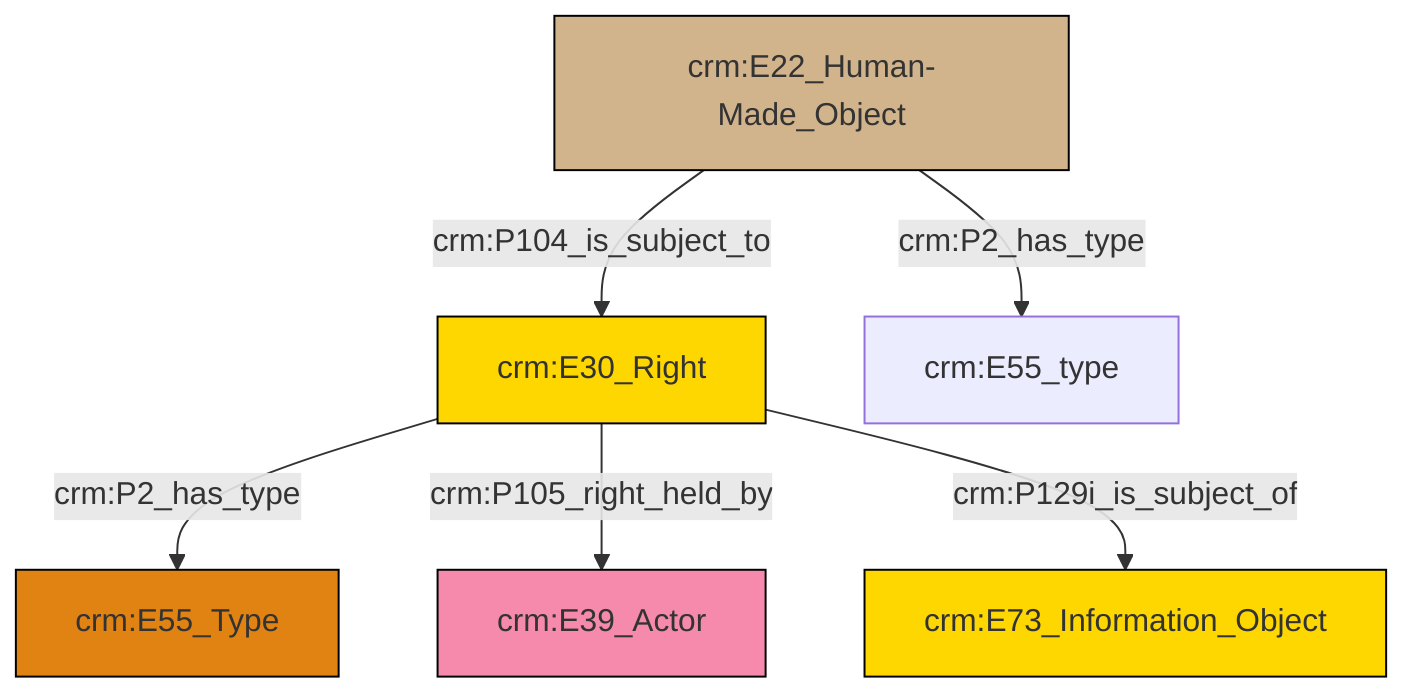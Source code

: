 graph TD
classDef Literal fill:#f2f2f2,stroke:#000000;
classDef CRM_Entity fill:#FFFFFF,stroke:#000000;
classDef Temporal_Entity fill:#00C9E6, stroke:#000000;
classDef Type fill:#E18312, stroke:#000000;
classDef Time-Span fill:#2C9C91, stroke:#000000;
classDef Appellation fill:#FFEB7F, stroke:#000000;
classDef Place fill:#008836, stroke:#000000;
classDef Persistent_Item fill:#B266B2, stroke:#000000;
classDef Conceptual_Object fill:#FFD700, stroke:#000000;
classDef Physical_Thing fill:#D2B48C, stroke:#000000;
classDef Actor fill:#f58aad, stroke:#000000;
classDef PC_Classes fill:#4ce600, stroke:#000000;
classDef Multi fill:#cccccc,stroke:#000000;

4["crm:E30_Right"]:::Conceptual_Object -->|crm:P2_has_type| 5["crm:E55_Type"]:::Type
2["crm:E22_Human-Made_Object"]:::Physical_Thing -->|crm:P2_has_type| 6["crm:E55_type"]:::Default
4["crm:E30_Right"]:::Conceptual_Object -->|crm:P105_right_held_by| 0["crm:E39_Actor"]:::Actor
4["crm:E30_Right"]:::Conceptual_Object -->|crm:P129i_is_subject_of| 8["crm:E73_Information_Object"]:::Conceptual_Object
2["crm:E22_Human-Made_Object"]:::Physical_Thing -->|crm:P104_is_subject_to| 4["crm:E30_Right"]:::Conceptual_Object